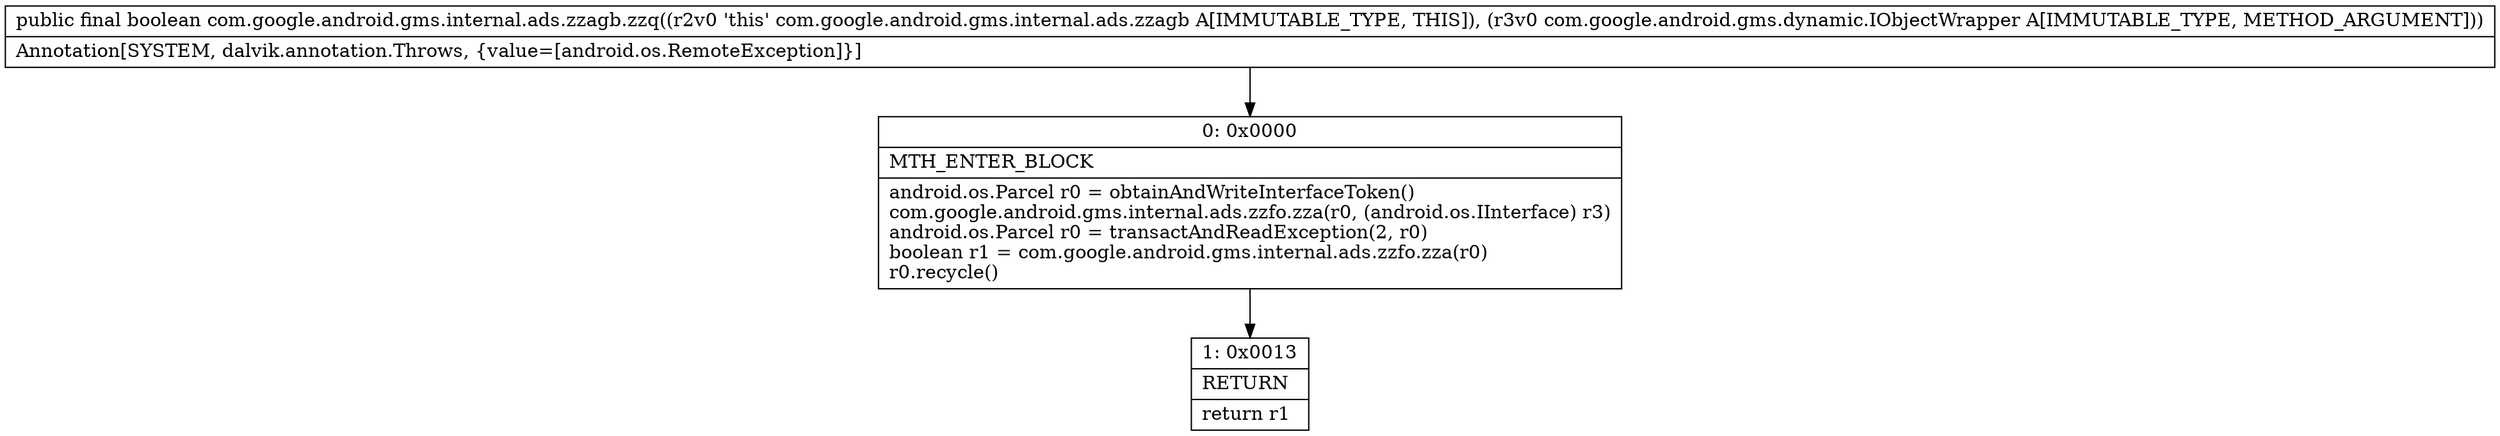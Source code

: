 digraph "CFG forcom.google.android.gms.internal.ads.zzagb.zzq(Lcom\/google\/android\/gms\/dynamic\/IObjectWrapper;)Z" {
Node_0 [shape=record,label="{0\:\ 0x0000|MTH_ENTER_BLOCK\l|android.os.Parcel r0 = obtainAndWriteInterfaceToken()\lcom.google.android.gms.internal.ads.zzfo.zza(r0, (android.os.IInterface) r3)\landroid.os.Parcel r0 = transactAndReadException(2, r0)\lboolean r1 = com.google.android.gms.internal.ads.zzfo.zza(r0)\lr0.recycle()\l}"];
Node_1 [shape=record,label="{1\:\ 0x0013|RETURN\l|return r1\l}"];
MethodNode[shape=record,label="{public final boolean com.google.android.gms.internal.ads.zzagb.zzq((r2v0 'this' com.google.android.gms.internal.ads.zzagb A[IMMUTABLE_TYPE, THIS]), (r3v0 com.google.android.gms.dynamic.IObjectWrapper A[IMMUTABLE_TYPE, METHOD_ARGUMENT]))  | Annotation[SYSTEM, dalvik.annotation.Throws, \{value=[android.os.RemoteException]\}]\l}"];
MethodNode -> Node_0;
Node_0 -> Node_1;
}

